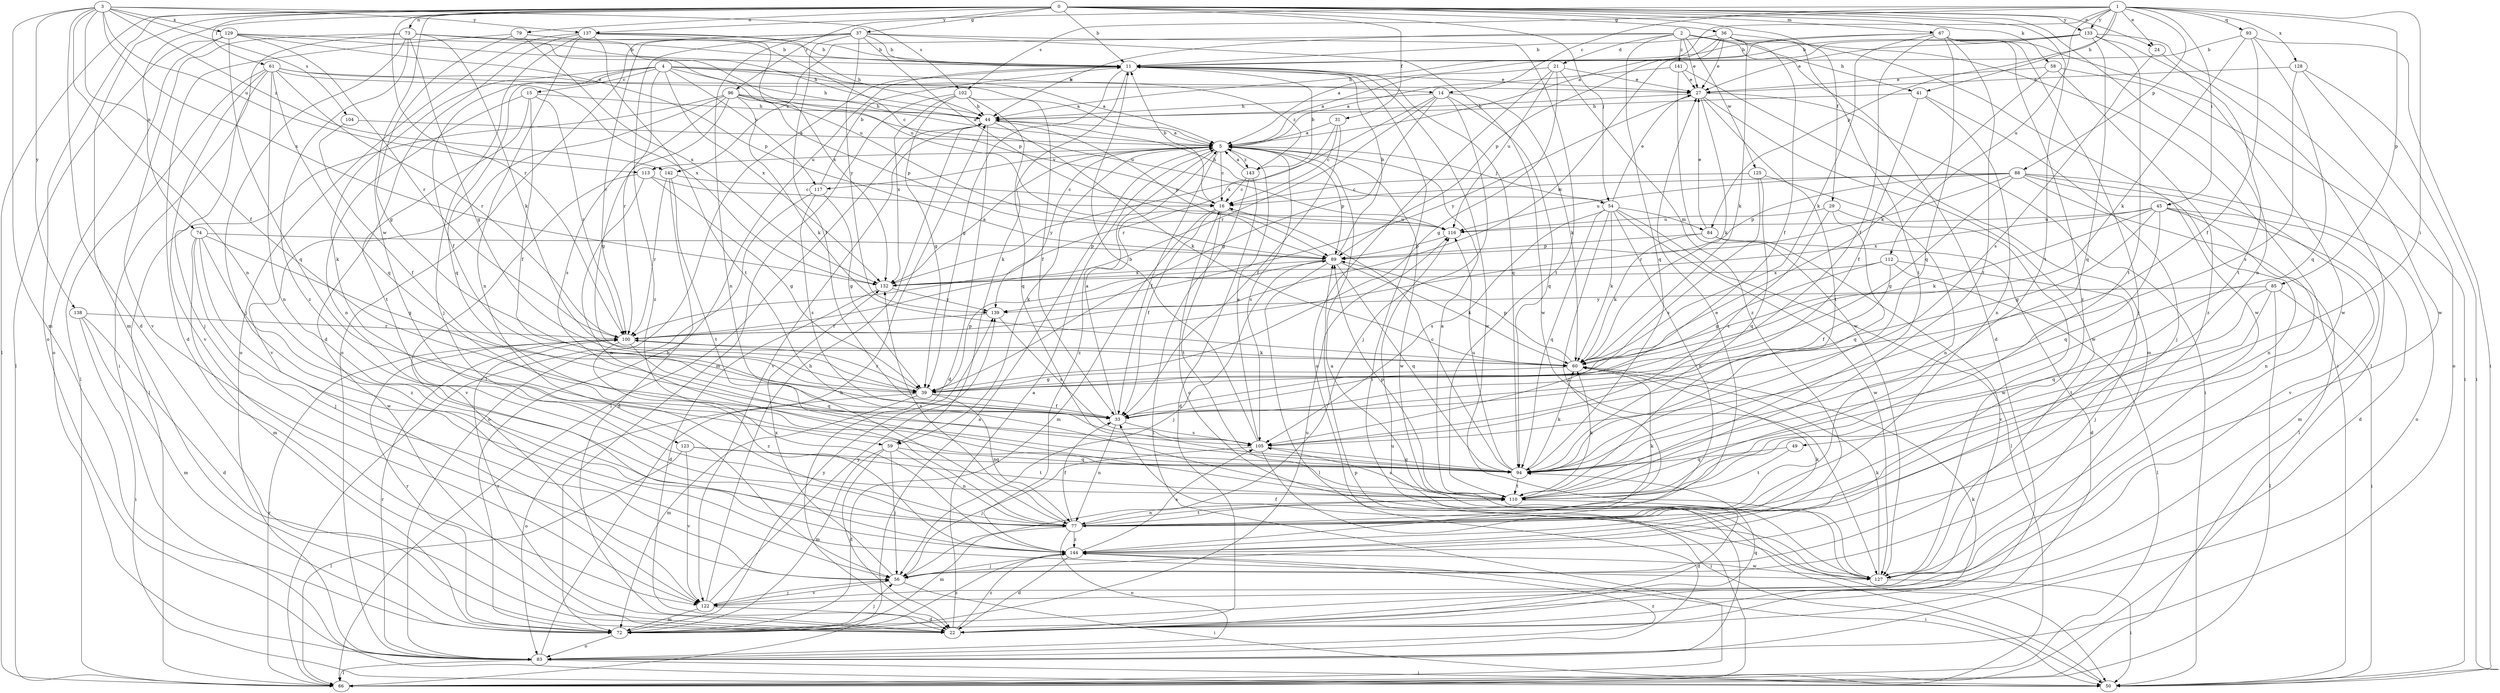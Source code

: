 strict digraph  {
0;
1;
2;
3;
4;
5;
11;
14;
15;
16;
21;
22;
24;
27;
29;
31;
33;
36;
37;
39;
41;
44;
45;
49;
50;
54;
56;
58;
59;
60;
61;
66;
67;
72;
73;
74;
77;
79;
83;
84;
85;
88;
89;
93;
94;
96;
100;
102;
104;
105;
110;
112;
113;
116;
117;
122;
123;
125;
127;
128;
129;
132;
133;
137;
138;
139;
141;
142;
143;
144;
0 -> 11  [label=b];
0 -> 24  [label=e];
0 -> 29  [label=f];
0 -> 31  [label=f];
0 -> 36  [label=g];
0 -> 37  [label=g];
0 -> 54  [label=j];
0 -> 58  [label=k];
0 -> 61  [label=l];
0 -> 66  [label=l];
0 -> 67  [label=m];
0 -> 72  [label=m];
0 -> 73  [label=n];
0 -> 74  [label=n];
0 -> 77  [label=n];
0 -> 79  [label=o];
0 -> 83  [label=o];
0 -> 96  [label=r];
0 -> 100  [label=r];
0 -> 110  [label=t];
0 -> 123  [label=w];
0 -> 133  [label=y];
1 -> 5  [label=a];
1 -> 14  [label=c];
1 -> 24  [label=e];
1 -> 41  [label=h];
1 -> 45  [label=i];
1 -> 49  [label=i];
1 -> 84  [label=p];
1 -> 85  [label=p];
1 -> 88  [label=p];
1 -> 93  [label=q];
1 -> 102  [label=s];
1 -> 112  [label=u];
1 -> 128  [label=x];
1 -> 133  [label=y];
1 -> 137  [label=y];
2 -> 21  [label=d];
2 -> 22  [label=d];
2 -> 27  [label=e];
2 -> 41  [label=h];
2 -> 44  [label=h];
2 -> 50  [label=i];
2 -> 94  [label=q];
2 -> 125  [label=w];
2 -> 141  [label=z];
2 -> 142  [label=z];
3 -> 22  [label=d];
3 -> 33  [label=f];
3 -> 72  [label=m];
3 -> 77  [label=n];
3 -> 102  [label=s];
3 -> 104  [label=s];
3 -> 113  [label=u];
3 -> 129  [label=x];
3 -> 132  [label=x];
3 -> 137  [label=y];
3 -> 138  [label=y];
3 -> 142  [label=z];
4 -> 5  [label=a];
4 -> 14  [label=c];
4 -> 15  [label=c];
4 -> 33  [label=f];
4 -> 44  [label=h];
4 -> 59  [label=k];
4 -> 94  [label=q];
4 -> 100  [label=r];
4 -> 117  [label=v];
4 -> 132  [label=x];
4 -> 143  [label=z];
5 -> 16  [label=c];
5 -> 33  [label=f];
5 -> 54  [label=j];
5 -> 59  [label=k];
5 -> 89  [label=p];
5 -> 105  [label=s];
5 -> 113  [label=u];
5 -> 117  [label=v];
5 -> 127  [label=w];
5 -> 139  [label=y];
5 -> 143  [label=z];
5 -> 144  [label=z];
11 -> 27  [label=e];
11 -> 39  [label=g];
11 -> 50  [label=i];
11 -> 59  [label=k];
11 -> 66  [label=l];
11 -> 94  [label=q];
11 -> 127  [label=w];
14 -> 39  [label=g];
14 -> 44  [label=h];
14 -> 56  [label=j];
14 -> 60  [label=k];
14 -> 94  [label=q];
14 -> 100  [label=r];
14 -> 132  [label=x];
15 -> 33  [label=f];
15 -> 44  [label=h];
15 -> 77  [label=n];
15 -> 100  [label=r];
15 -> 110  [label=t];
16 -> 11  [label=b];
16 -> 33  [label=f];
16 -> 72  [label=m];
16 -> 110  [label=t];
16 -> 116  [label=u];
21 -> 5  [label=a];
21 -> 27  [label=e];
21 -> 39  [label=g];
21 -> 83  [label=o];
21 -> 116  [label=u];
21 -> 144  [label=z];
22 -> 5  [label=a];
22 -> 60  [label=k];
22 -> 94  [label=q];
22 -> 100  [label=r];
22 -> 144  [label=z];
24 -> 105  [label=s];
24 -> 110  [label=t];
27 -> 44  [label=h];
27 -> 50  [label=i];
27 -> 60  [label=k];
27 -> 110  [label=t];
27 -> 127  [label=w];
27 -> 139  [label=y];
29 -> 94  [label=q];
29 -> 105  [label=s];
29 -> 116  [label=u];
29 -> 127  [label=w];
31 -> 5  [label=a];
31 -> 16  [label=c];
31 -> 33  [label=f];
31 -> 100  [label=r];
33 -> 5  [label=a];
33 -> 77  [label=n];
33 -> 105  [label=s];
36 -> 11  [label=b];
36 -> 27  [label=e];
36 -> 33  [label=f];
36 -> 60  [label=k];
36 -> 89  [label=p];
36 -> 100  [label=r];
36 -> 110  [label=t];
36 -> 127  [label=w];
37 -> 11  [label=b];
37 -> 33  [label=f];
37 -> 77  [label=n];
37 -> 83  [label=o];
37 -> 89  [label=p];
37 -> 100  [label=r];
37 -> 110  [label=t];
37 -> 127  [label=w];
37 -> 139  [label=y];
37 -> 144  [label=z];
39 -> 33  [label=f];
39 -> 72  [label=m];
39 -> 77  [label=n];
39 -> 83  [label=o];
39 -> 89  [label=p];
39 -> 100  [label=r];
41 -> 33  [label=f];
41 -> 44  [label=h];
41 -> 56  [label=j];
41 -> 77  [label=n];
44 -> 5  [label=a];
44 -> 22  [label=d];
44 -> 60  [label=k];
44 -> 66  [label=l];
44 -> 89  [label=p];
44 -> 122  [label=v];
45 -> 22  [label=d];
45 -> 39  [label=g];
45 -> 60  [label=k];
45 -> 72  [label=m];
45 -> 77  [label=n];
45 -> 94  [label=q];
45 -> 116  [label=u];
45 -> 132  [label=x];
49 -> 94  [label=q];
49 -> 110  [label=t];
50 -> 89  [label=p];
54 -> 27  [label=e];
54 -> 44  [label=h];
54 -> 60  [label=k];
54 -> 66  [label=l];
54 -> 77  [label=n];
54 -> 94  [label=q];
54 -> 105  [label=s];
54 -> 127  [label=w];
54 -> 144  [label=z];
54 -> 84  [label=m];
56 -> 50  [label=i];
56 -> 122  [label=v];
56 -> 132  [label=x];
58 -> 27  [label=e];
58 -> 50  [label=i];
58 -> 60  [label=k];
58 -> 144  [label=z];
59 -> 22  [label=d];
59 -> 56  [label=j];
59 -> 72  [label=m];
59 -> 77  [label=n];
59 -> 94  [label=q];
60 -> 39  [label=g];
60 -> 89  [label=p];
61 -> 5  [label=a];
61 -> 27  [label=e];
61 -> 56  [label=j];
61 -> 66  [label=l];
61 -> 77  [label=n];
61 -> 94  [label=q];
61 -> 100  [label=r];
61 -> 122  [label=v];
61 -> 132  [label=x];
66 -> 5  [label=a];
66 -> 100  [label=r];
67 -> 11  [label=b];
67 -> 33  [label=f];
67 -> 44  [label=h];
67 -> 56  [label=j];
67 -> 60  [label=k];
67 -> 94  [label=q];
67 -> 110  [label=t];
67 -> 127  [label=w];
67 -> 144  [label=z];
72 -> 11  [label=b];
72 -> 56  [label=j];
72 -> 83  [label=o];
72 -> 100  [label=r];
72 -> 116  [label=u];
72 -> 139  [label=y];
72 -> 144  [label=z];
73 -> 11  [label=b];
73 -> 39  [label=g];
73 -> 44  [label=h];
73 -> 50  [label=i];
73 -> 56  [label=j];
73 -> 60  [label=k];
73 -> 116  [label=u];
73 -> 122  [label=v];
73 -> 144  [label=z];
74 -> 39  [label=g];
74 -> 56  [label=j];
74 -> 72  [label=m];
74 -> 89  [label=p];
74 -> 127  [label=w];
74 -> 144  [label=z];
77 -> 27  [label=e];
77 -> 33  [label=f];
77 -> 60  [label=k];
77 -> 72  [label=m];
77 -> 83  [label=o];
77 -> 110  [label=t];
77 -> 132  [label=x];
77 -> 144  [label=z];
79 -> 11  [label=b];
79 -> 16  [label=c];
79 -> 22  [label=d];
79 -> 39  [label=g];
79 -> 132  [label=x];
83 -> 44  [label=h];
83 -> 50  [label=i];
83 -> 66  [label=l];
83 -> 100  [label=r];
83 -> 116  [label=u];
83 -> 144  [label=z];
84 -> 22  [label=d];
84 -> 27  [label=e];
84 -> 60  [label=k];
84 -> 89  [label=p];
84 -> 122  [label=v];
85 -> 50  [label=i];
85 -> 66  [label=l];
85 -> 94  [label=q];
85 -> 110  [label=t];
85 -> 139  [label=y];
88 -> 16  [label=c];
88 -> 39  [label=g];
88 -> 66  [label=l];
88 -> 77  [label=n];
88 -> 83  [label=o];
88 -> 89  [label=p];
88 -> 100  [label=r];
88 -> 116  [label=u];
88 -> 122  [label=v];
89 -> 11  [label=b];
89 -> 56  [label=j];
89 -> 60  [label=k];
89 -> 66  [label=l];
89 -> 94  [label=q];
89 -> 132  [label=x];
93 -> 11  [label=b];
93 -> 33  [label=f];
93 -> 50  [label=i];
93 -> 60  [label=k];
93 -> 94  [label=q];
94 -> 16  [label=c];
94 -> 60  [label=k];
94 -> 110  [label=t];
94 -> 116  [label=u];
96 -> 5  [label=a];
96 -> 39  [label=g];
96 -> 44  [label=h];
96 -> 60  [label=k];
96 -> 66  [label=l];
96 -> 89  [label=p];
96 -> 105  [label=s];
96 -> 116  [label=u];
96 -> 122  [label=v];
100 -> 60  [label=k];
100 -> 94  [label=q];
100 -> 144  [label=z];
102 -> 33  [label=f];
102 -> 39  [label=g];
102 -> 44  [label=h];
102 -> 72  [label=m];
102 -> 94  [label=q];
102 -> 132  [label=x];
104 -> 5  [label=a];
104 -> 33  [label=f];
105 -> 5  [label=a];
105 -> 11  [label=b];
105 -> 50  [label=i];
105 -> 56  [label=j];
105 -> 94  [label=q];
110 -> 5  [label=a];
110 -> 22  [label=d];
110 -> 60  [label=k];
110 -> 77  [label=n];
110 -> 89  [label=p];
110 -> 105  [label=s];
112 -> 33  [label=f];
112 -> 39  [label=g];
112 -> 56  [label=j];
112 -> 66  [label=l];
112 -> 132  [label=x];
113 -> 16  [label=c];
113 -> 39  [label=g];
113 -> 77  [label=n];
113 -> 122  [label=v];
116 -> 89  [label=p];
117 -> 11  [label=b];
117 -> 39  [label=g];
117 -> 83  [label=o];
117 -> 105  [label=s];
122 -> 22  [label=d];
122 -> 44  [label=h];
122 -> 56  [label=j];
122 -> 72  [label=m];
122 -> 139  [label=y];
123 -> 66  [label=l];
123 -> 94  [label=q];
123 -> 110  [label=t];
123 -> 122  [label=v];
125 -> 16  [label=c];
125 -> 77  [label=n];
125 -> 94  [label=q];
125 -> 105  [label=s];
127 -> 5  [label=a];
127 -> 16  [label=c];
127 -> 33  [label=f];
127 -> 50  [label=i];
127 -> 60  [label=k];
128 -> 27  [label=e];
128 -> 50  [label=i];
128 -> 83  [label=o];
128 -> 105  [label=s];
129 -> 11  [label=b];
129 -> 66  [label=l];
129 -> 83  [label=o];
129 -> 89  [label=p];
129 -> 94  [label=q];
129 -> 100  [label=r];
129 -> 116  [label=u];
132 -> 5  [label=a];
132 -> 22  [label=d];
132 -> 139  [label=y];
133 -> 5  [label=a];
133 -> 11  [label=b];
133 -> 27  [label=e];
133 -> 66  [label=l];
133 -> 94  [label=q];
133 -> 110  [label=t];
133 -> 127  [label=w];
137 -> 11  [label=b];
137 -> 22  [label=d];
137 -> 44  [label=h];
137 -> 56  [label=j];
137 -> 77  [label=n];
137 -> 83  [label=o];
137 -> 110  [label=t];
137 -> 132  [label=x];
138 -> 22  [label=d];
138 -> 50  [label=i];
138 -> 72  [label=m];
138 -> 100  [label=r];
139 -> 100  [label=r];
139 -> 105  [label=s];
141 -> 5  [label=a];
141 -> 27  [label=e];
141 -> 72  [label=m];
141 -> 127  [label=w];
142 -> 16  [label=c];
142 -> 22  [label=d];
142 -> 100  [label=r];
142 -> 110  [label=t];
143 -> 5  [label=a];
143 -> 11  [label=b];
143 -> 16  [label=c];
143 -> 22  [label=d];
143 -> 66  [label=l];
144 -> 22  [label=d];
144 -> 50  [label=i];
144 -> 56  [label=j];
144 -> 60  [label=k];
144 -> 105  [label=s];
144 -> 127  [label=w];
}
